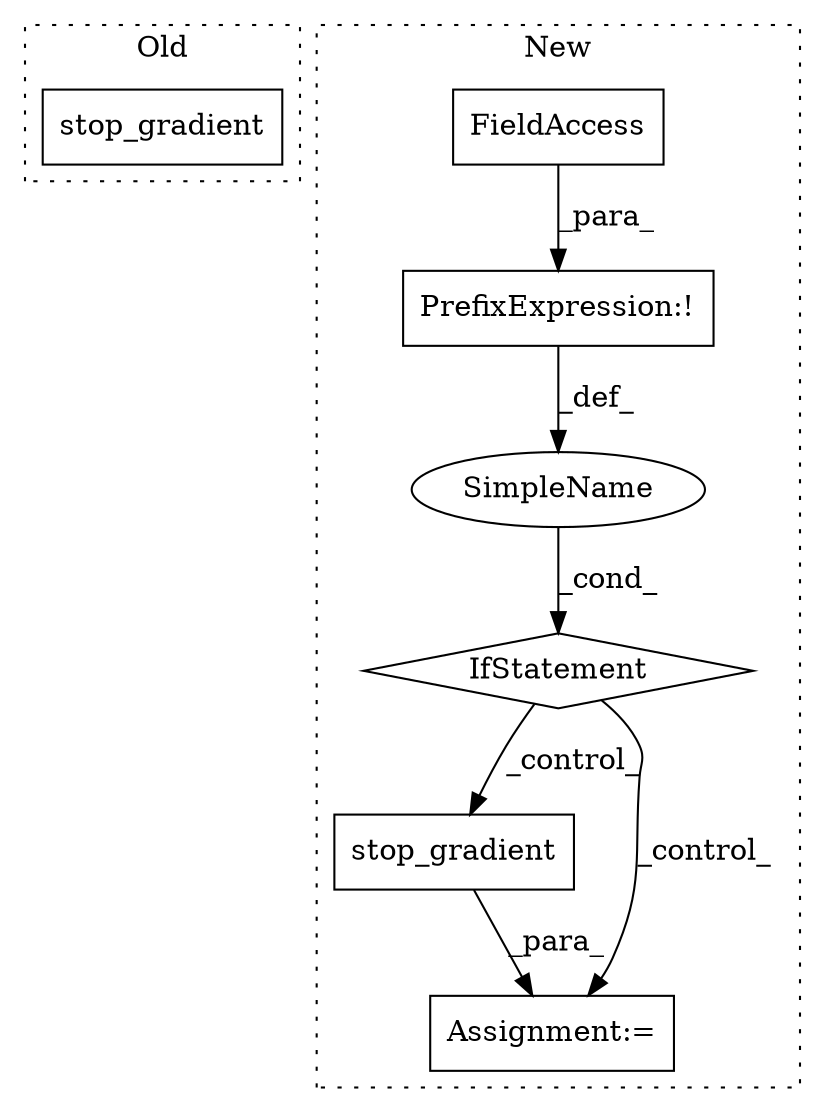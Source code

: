 digraph G {
subgraph cluster0 {
1 [label="stop_gradient" a="32" s="3062,3151" l="14,1" shape="box"];
label = "Old";
style="dotted";
}
subgraph cluster1 {
2 [label="stop_gradient" a="32" s="3242,3259" l="14,1" shape="box"];
3 [label="Assignment:=" a="7" s="3230" l="1" shape="box"];
4 [label="IfStatement" a="25" s="3190,3215" l="4,2" shape="diamond"];
5 [label="PrefixExpression:!" a="38" s="3194" l="1" shape="box"];
6 [label="FieldAccess" a="22" s="3195" l="20" shape="box"];
7 [label="SimpleName" a="42" s="" l="" shape="ellipse"];
label = "New";
style="dotted";
}
2 -> 3 [label="_para_"];
4 -> 3 [label="_control_"];
4 -> 2 [label="_control_"];
5 -> 7 [label="_def_"];
6 -> 5 [label="_para_"];
7 -> 4 [label="_cond_"];
}